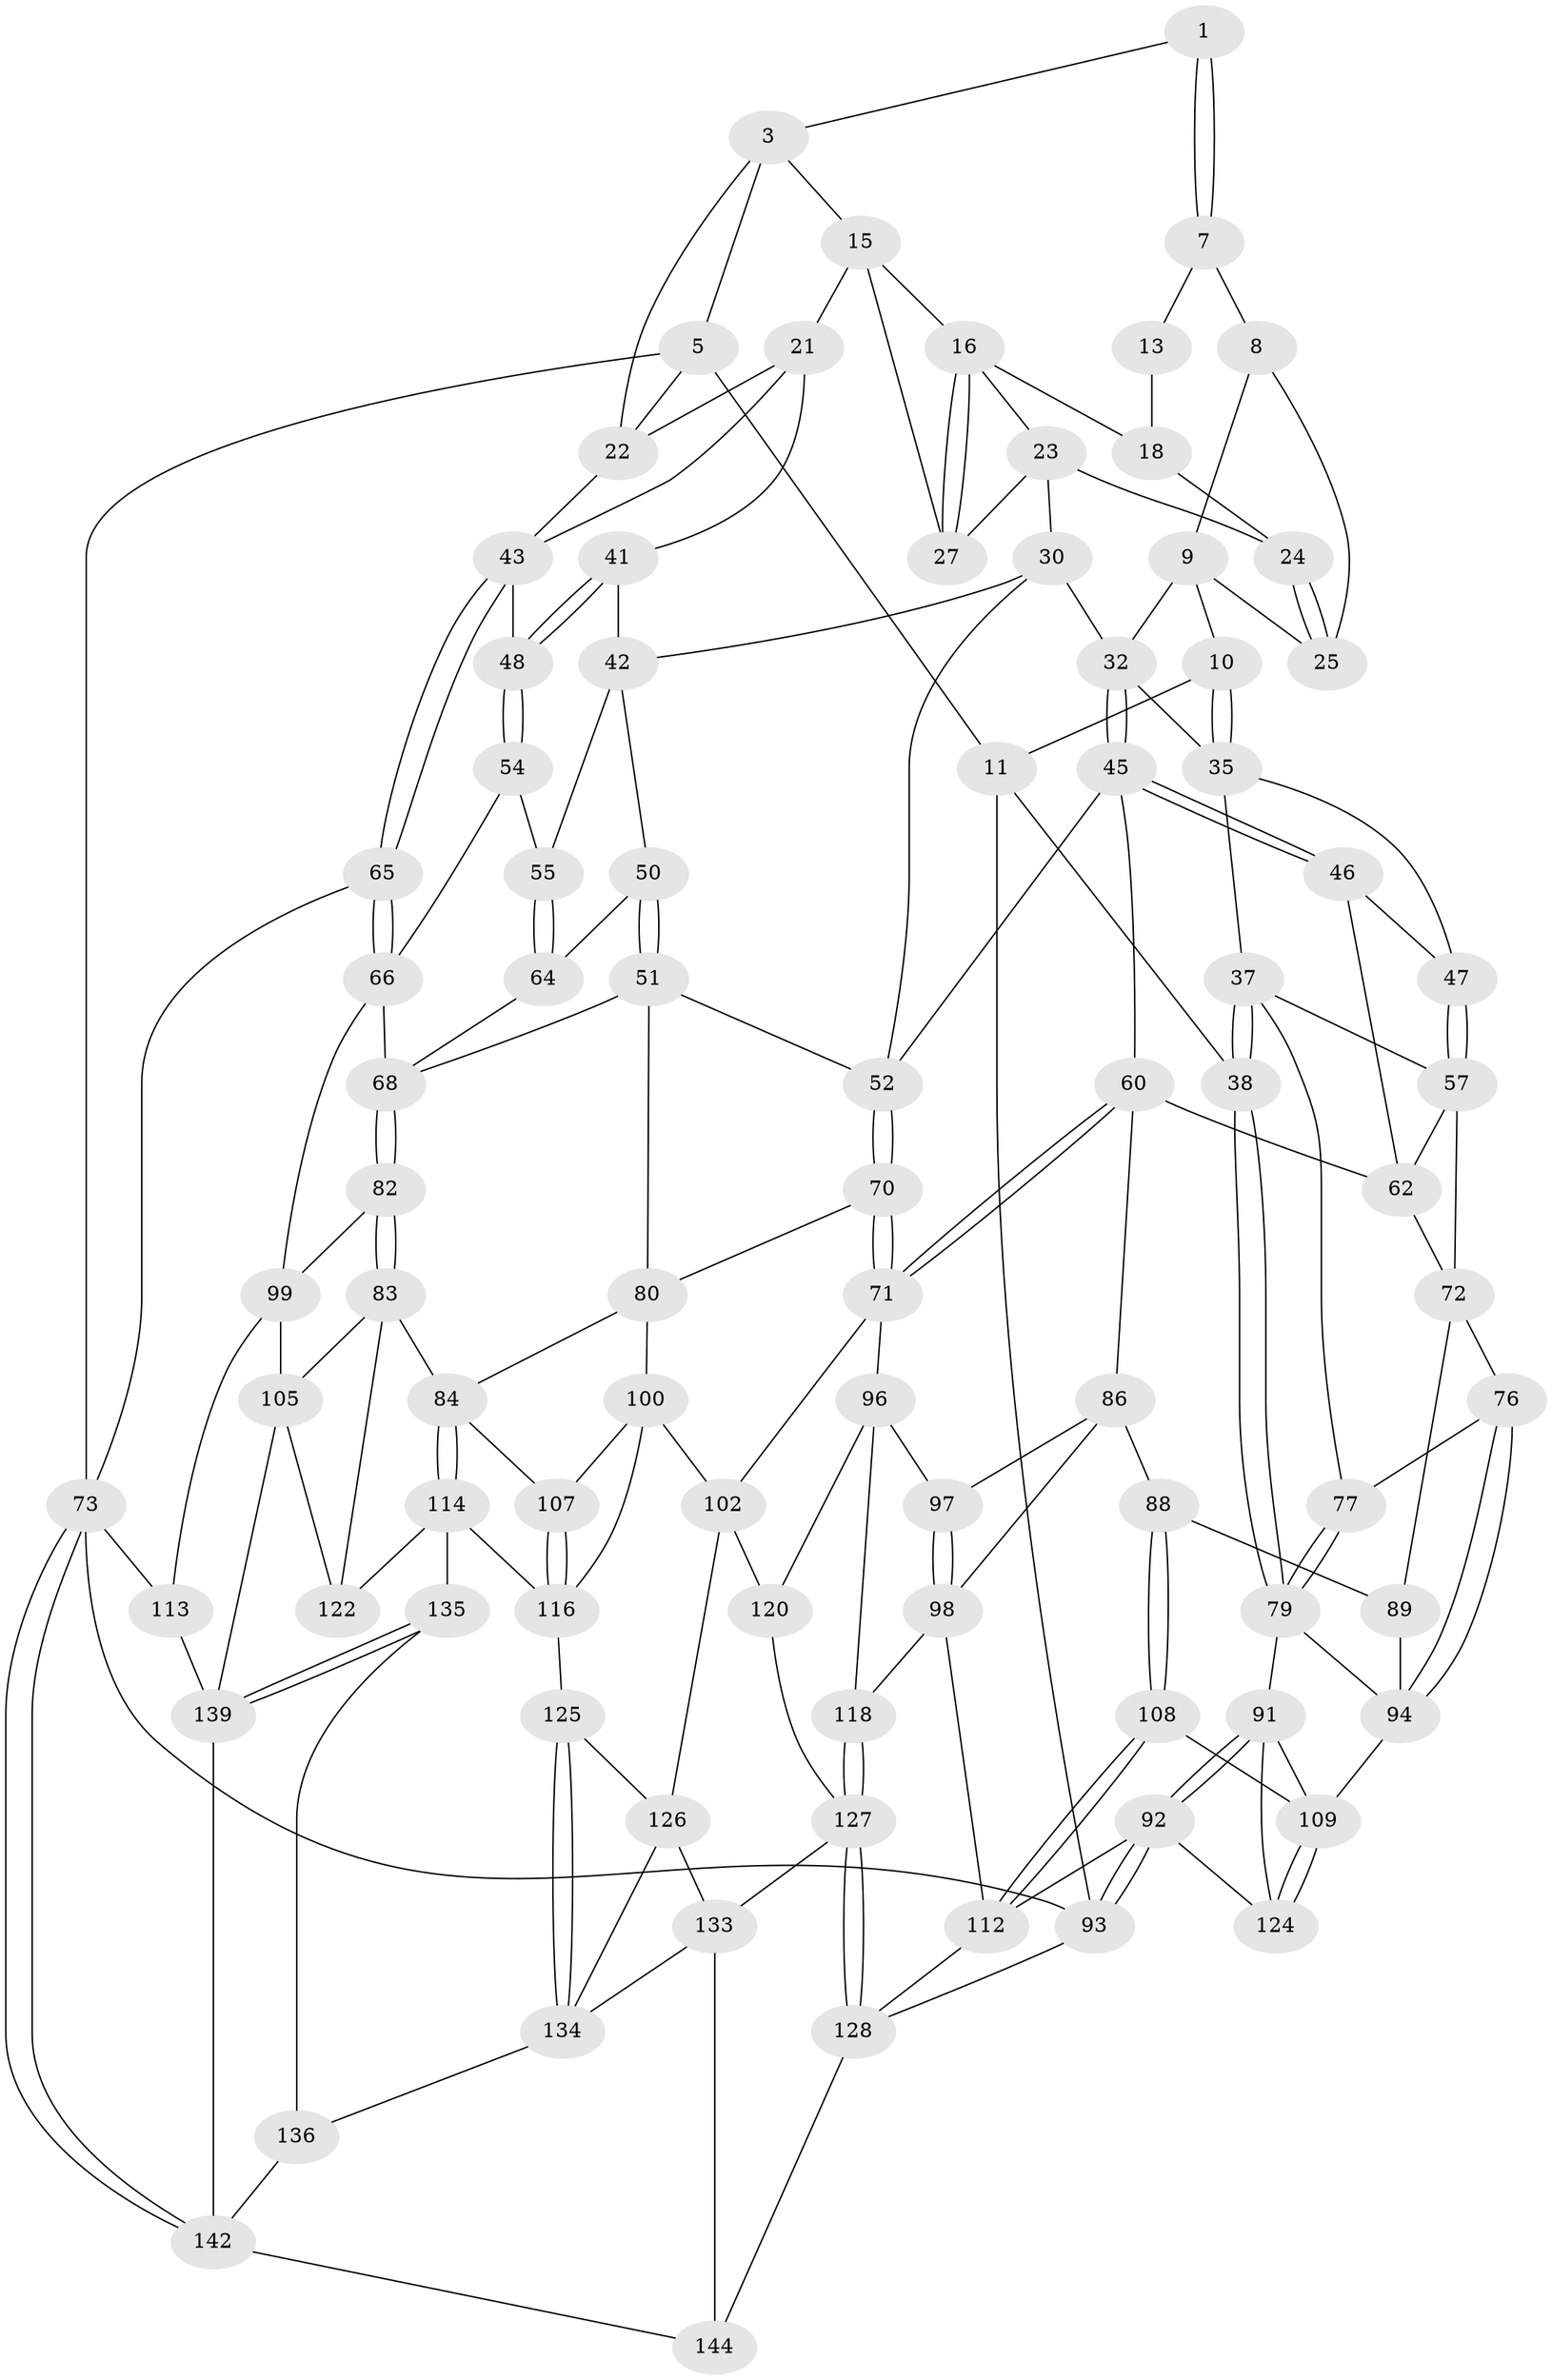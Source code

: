// Generated by graph-tools (version 1.1) at 2025/24/03/03/25 07:24:32]
// undirected, 89 vertices, 194 edges
graph export_dot {
graph [start="1"]
  node [color=gray90,style=filled];
  1 [pos="+0.31930391658946644+0",super="+2"];
  3 [pos="+0.6702318416358943+0",super="+4"];
  5 [pos="+1+0",super="+6"];
  7 [pos="+0.3156784356892212+0",super="+12"];
  8 [pos="+0.1785972318830666+0.08336926051796983",super="+26"];
  9 [pos="+0.1303519613399831+0.10763210129273798",super="+29"];
  10 [pos="+0.11104654385373504+0.10808474024071175"];
  11 [pos="+0.1048663043539529+0.10331171883265",super="+34"];
  13 [pos="+0.41550854644471913+0.07228916092058114",super="+14"];
  15 [pos="+0.6745346775920029+0",super="+20"];
  16 [pos="+0.6306146843679454+0.10018060002308031",super="+17"];
  18 [pos="+0.5123442002747195+0.0592061862037085",super="+19"];
  21 [pos="+0.8080482404855884+0.17728265236925228",super="+40"];
  22 [pos="+0.816473141563377+0.1666875160981216",super="+39"];
  23 [pos="+0.531169118897337+0.16236109624160058",super="+28"];
  24 [pos="+0.49420525735013754+0.14789513463285822"];
  25 [pos="+0.34521453427485194+0.22404666746367968"];
  27 [pos="+0.6320589058538838+0.20829580075679405"];
  30 [pos="+0.6025136397556397+0.3043624482423517",super="+31"];
  32 [pos="+0.3753898273943025+0.3001239208344793",super="+33"];
  35 [pos="+0.1230893218050479+0.28562270800501105",super="+36"];
  37 [pos="+0+0.37190205967538426",super="+59"];
  38 [pos="+0+0.37101570979347337"];
  41 [pos="+0.838949100237779+0.32341136563646994"];
  42 [pos="+0.6448775490158108+0.3316448828785085",super="+49"];
  43 [pos="+1+0.16815001074973748",super="+44"];
  45 [pos="+0.34690243153502726+0.3753418316210478",super="+56"];
  46 [pos="+0.31895441675974645+0.40533441815328264"];
  47 [pos="+0.11820434517743504+0.3614574088485478"];
  48 [pos="+0.8741155236609411+0.35641328223929447"];
  50 [pos="+0.6596681284534689+0.5047583098825965"];
  51 [pos="+0.6021032654887575+0.5359818194414063",super="+78"];
  52 [pos="+0.560281147693492+0.5376624531127208",super="+53"];
  54 [pos="+0.8706386117301858+0.40360585763551554"];
  55 [pos="+0.7960987360273881+0.44784526361879506"];
  57 [pos="+0.15284282912396202+0.4617240743011875",super="+58"];
  60 [pos="+0.4275342656792914+0.6111311131613792",super="+61"];
  62 [pos="+0.29839388106978953+0.5597892590229288",super="+63"];
  64 [pos="+0.7398859378074694+0.537015121543893"];
  65 [pos="+1+0.6036043551074083"];
  66 [pos="+1+0.5944314300890851",super="+67"];
  68 [pos="+0.8118288612387863+0.6305933719893921",super="+69"];
  70 [pos="+0.49026536310064756+0.6196726388630707"];
  71 [pos="+0.4688983588645749+0.6274597510851523",super="+95"];
  72 [pos="+0.217448806871378+0.6035253683984083",super="+75"];
  73 [pos="+1+1",super="+74"];
  76 [pos="+0.12727260504513466+0.6504280801632192"];
  77 [pos="+0.0726954718431913+0.5818657769937793"];
  79 [pos="+0+0.663696910216016",super="+90"];
  80 [pos="+0.6402070712767305+0.6918978837758927",super="+81"];
  82 [pos="+0.8196165406046659+0.6471133254201401"];
  83 [pos="+0.8013590842517396+0.718428410627134",super="+106"];
  84 [pos="+0.683513218484564+0.7408367998648617",super="+85"];
  86 [pos="+0.36011777343046986+0.647003696469806",super="+87"];
  88 [pos="+0.21016660831084458+0.6975483810773481"];
  89 [pos="+0.19026257723052867+0.6637457292352642"];
  91 [pos="+0+0.7476986200084353",super="+121"];
  92 [pos="+0+1",super="+138"];
  93 [pos="+0+1"];
  94 [pos="+0.03402588300460843+0.6958029556588858",super="+103"];
  96 [pos="+0.3949646868922356+0.7675151849930796",super="+117"];
  97 [pos="+0.34877950048172646+0.6872285576632577"];
  98 [pos="+0.3154337458526305+0.7607261778897736",super="+111"];
  99 [pos="+0.9482679910336627+0.6542971262206877",super="+104"];
  100 [pos="+0.5775361917738195+0.7709638564055454",super="+101"];
  102 [pos="+0.5123362247764488+0.7931527500343664",super="+119"];
  105 [pos="+0.9082084792325565+0.8255423450417264",super="+131"];
  107 [pos="+0.6398642556201123+0.7523266415936242"];
  108 [pos="+0.19594215378261134+0.8282281020381117"];
  109 [pos="+0.10438317461759199+0.7958491521601214",super="+110"];
  112 [pos="+0.20145723067559906+0.8368881009347175",super="+129"];
  113 [pos="+1+0.8740998711938776"];
  114 [pos="+0.7214799445491692+0.8544912130835611",super="+115"];
  116 [pos="+0.6404959065771424+0.8634388575059669",super="+123"];
  118 [pos="+0.354045410325972+0.800881128571248"];
  120 [pos="+0.46156646169627646+0.8373737031493697"];
  122 [pos="+0.7491976950632998+0.8503112780299127"];
  124 [pos="+0.06069612462813264+0.8934120849993988"];
  125 [pos="+0.5955016421931496+0.8679594990449963"];
  126 [pos="+0.486059765737824+0.8409302174592966",super="+132"];
  127 [pos="+0.3062137045300777+0.999190318629197",super="+130"];
  128 [pos="+0.2516272040418902+1",super="+145"];
  133 [pos="+0.500661014141156+0.9475118280124152",super="+141"];
  134 [pos="+0.5643264813984076+0.8976784649710429",super="+137"];
  135 [pos="+0.6733939898472098+0.8950872326879287"];
  136 [pos="+0.6709146420290661+0.9040136222845766"];
  139 [pos="+0.8260712200712547+0.974302126211096",super="+140"];
  142 [pos="+0.7906163219205403+1",super="+143"];
  144 [pos="+0.5120063756590616+1"];
  1 -- 7;
  1 -- 7;
  1 -- 3;
  3 -- 15;
  3 -- 5;
  3 -- 22;
  5 -- 73;
  5 -- 22;
  5 -- 11 [weight=2];
  7 -- 8 [weight=2];
  7 -- 13;
  8 -- 9;
  8 -- 25;
  9 -- 10;
  9 -- 32;
  9 -- 25;
  10 -- 11;
  10 -- 35;
  10 -- 35;
  11 -- 38;
  11 -- 93;
  13 -- 18 [weight=2];
  15 -- 16;
  15 -- 27;
  15 -- 21;
  16 -- 27;
  16 -- 27;
  16 -- 18;
  16 -- 23;
  18 -- 24;
  21 -- 22;
  21 -- 41;
  21 -- 43;
  22 -- 43;
  23 -- 24;
  23 -- 27;
  23 -- 30;
  24 -- 25;
  24 -- 25;
  30 -- 42;
  30 -- 32;
  30 -- 52;
  32 -- 45;
  32 -- 45;
  32 -- 35;
  35 -- 37;
  35 -- 47;
  37 -- 38;
  37 -- 38;
  37 -- 77;
  37 -- 57;
  38 -- 79;
  38 -- 79;
  41 -- 42;
  41 -- 48;
  41 -- 48;
  42 -- 50;
  42 -- 55;
  43 -- 65;
  43 -- 65;
  43 -- 48;
  45 -- 46;
  45 -- 46;
  45 -- 52;
  45 -- 60;
  46 -- 47;
  46 -- 62;
  47 -- 57;
  47 -- 57;
  48 -- 54;
  48 -- 54;
  50 -- 51;
  50 -- 51;
  50 -- 64;
  51 -- 52;
  51 -- 80;
  51 -- 68;
  52 -- 70;
  52 -- 70;
  54 -- 55;
  54 -- 66;
  55 -- 64;
  55 -- 64;
  57 -- 62;
  57 -- 72;
  60 -- 71;
  60 -- 71;
  60 -- 62;
  60 -- 86;
  62 -- 72;
  64 -- 68;
  65 -- 66;
  65 -- 66;
  65 -- 73;
  66 -- 99;
  66 -- 68;
  68 -- 82;
  68 -- 82;
  70 -- 71;
  70 -- 71;
  70 -- 80;
  71 -- 96;
  71 -- 102;
  72 -- 89;
  72 -- 76;
  73 -- 142;
  73 -- 142;
  73 -- 93;
  73 -- 113;
  76 -- 77;
  76 -- 94;
  76 -- 94;
  77 -- 79;
  77 -- 79;
  79 -- 91;
  79 -- 94;
  80 -- 100;
  80 -- 84;
  82 -- 83;
  82 -- 83;
  82 -- 99;
  83 -- 84;
  83 -- 105;
  83 -- 122;
  84 -- 114;
  84 -- 114;
  84 -- 107;
  86 -- 97;
  86 -- 88;
  86 -- 98;
  88 -- 89;
  88 -- 108;
  88 -- 108;
  89 -- 94;
  91 -- 92;
  91 -- 92;
  91 -- 124;
  91 -- 109;
  92 -- 93;
  92 -- 93;
  92 -- 124;
  92 -- 112;
  93 -- 128;
  94 -- 109;
  96 -- 97;
  96 -- 120;
  96 -- 118;
  97 -- 98;
  97 -- 98;
  98 -- 112;
  98 -- 118;
  99 -- 105;
  99 -- 113;
  100 -- 107;
  100 -- 116;
  100 -- 102;
  102 -- 120;
  102 -- 126;
  105 -- 122;
  105 -- 139;
  107 -- 116;
  107 -- 116;
  108 -- 109;
  108 -- 112;
  108 -- 112;
  109 -- 124;
  109 -- 124;
  112 -- 128;
  113 -- 139;
  114 -- 122;
  114 -- 116;
  114 -- 135;
  116 -- 125;
  118 -- 127;
  118 -- 127;
  120 -- 127;
  125 -- 126;
  125 -- 134;
  125 -- 134;
  126 -- 134;
  126 -- 133;
  127 -- 128;
  127 -- 128;
  127 -- 133;
  128 -- 144;
  133 -- 144;
  133 -- 134;
  134 -- 136;
  135 -- 136;
  135 -- 139;
  135 -- 139;
  136 -- 142;
  139 -- 142;
  142 -- 144;
}
